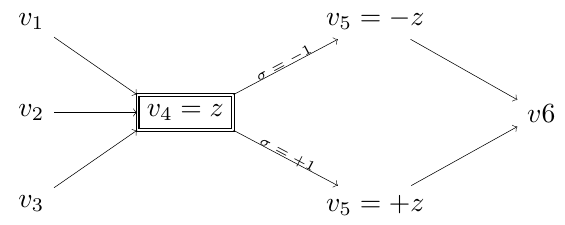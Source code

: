 \documentclass{standalone}
\usepackage{pgfplots,pgfplotstable}

\usetikzlibrary{external}
\usetikzlibrary{positioning,shapes}
\newcommand{\abs}{abs}
\begin{document}

\tikzsetnextfilename{computational_graph}
\begin{tikzpicture}[
  node distance = 2em and 3em,
% 	state/.style={draw,ellipse,minimum width=6em},
% 	operation/.style={above,sloped,font={\tiny}},
%   every node/.style={draw},
  pl/.style={draw=none,sloped,font={\tiny}},
  every edge/.style={very thin,draw},
% 	>=triangle 90,
]
\node (v1) {$v_1$};
\node (v2) [below=of v1] {$v_2$};
\node (v3) [below=of v2] {$v_3$};

\node (z) [draw,double,right=of v2] {$v_4 = z$};
\node (v5) [above right=of z] {$v_5 = -z$};
\node (v52) [below right=of z] {$v_5 = +z$};
\node (v6) [below right=of v5] {$v6$};

\path[->] 
  (v1) edge (z.north west)
  (v2) edge (z.west)
  (v3) edge (z.south west)
  (v5) edge (v6)
  (v52) edge (v6);
  
\path[->]
  (z.north east) edge node[pl,anchor=base] {$\sigma = -1$} (v5)
  (z.south east) edge node[pl,anchor=base] {$\sigma = +1$} (v52);

\end{tikzpicture} 
\end{document}
